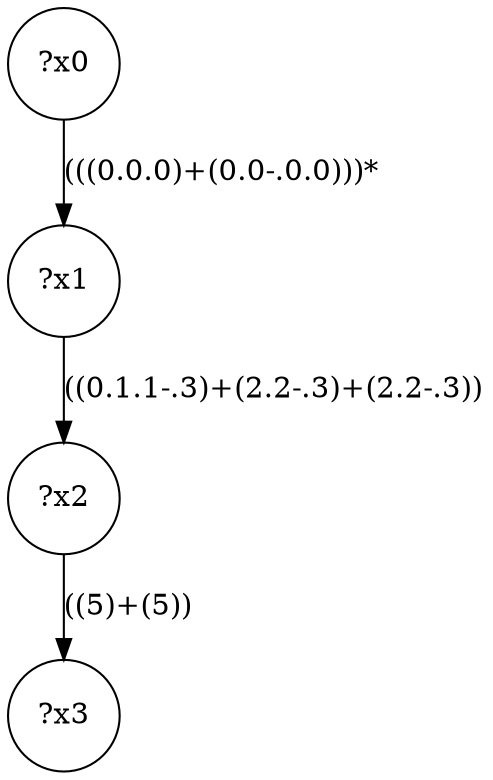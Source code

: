 digraph g {
	x0 [shape=circle, label="?x0"];
	x1 [shape=circle, label="?x1"];
	x0 -> x1 [label="(((0.0.0)+(0.0-.0.0)))*"];
	x2 [shape=circle, label="?x2"];
	x1 -> x2 [label="((0.1.1-.3)+(2.2-.3)+(2.2-.3))"];
	x3 [shape=circle, label="?x3"];
	x2 -> x3 [label="((5)+(5))"];
}
